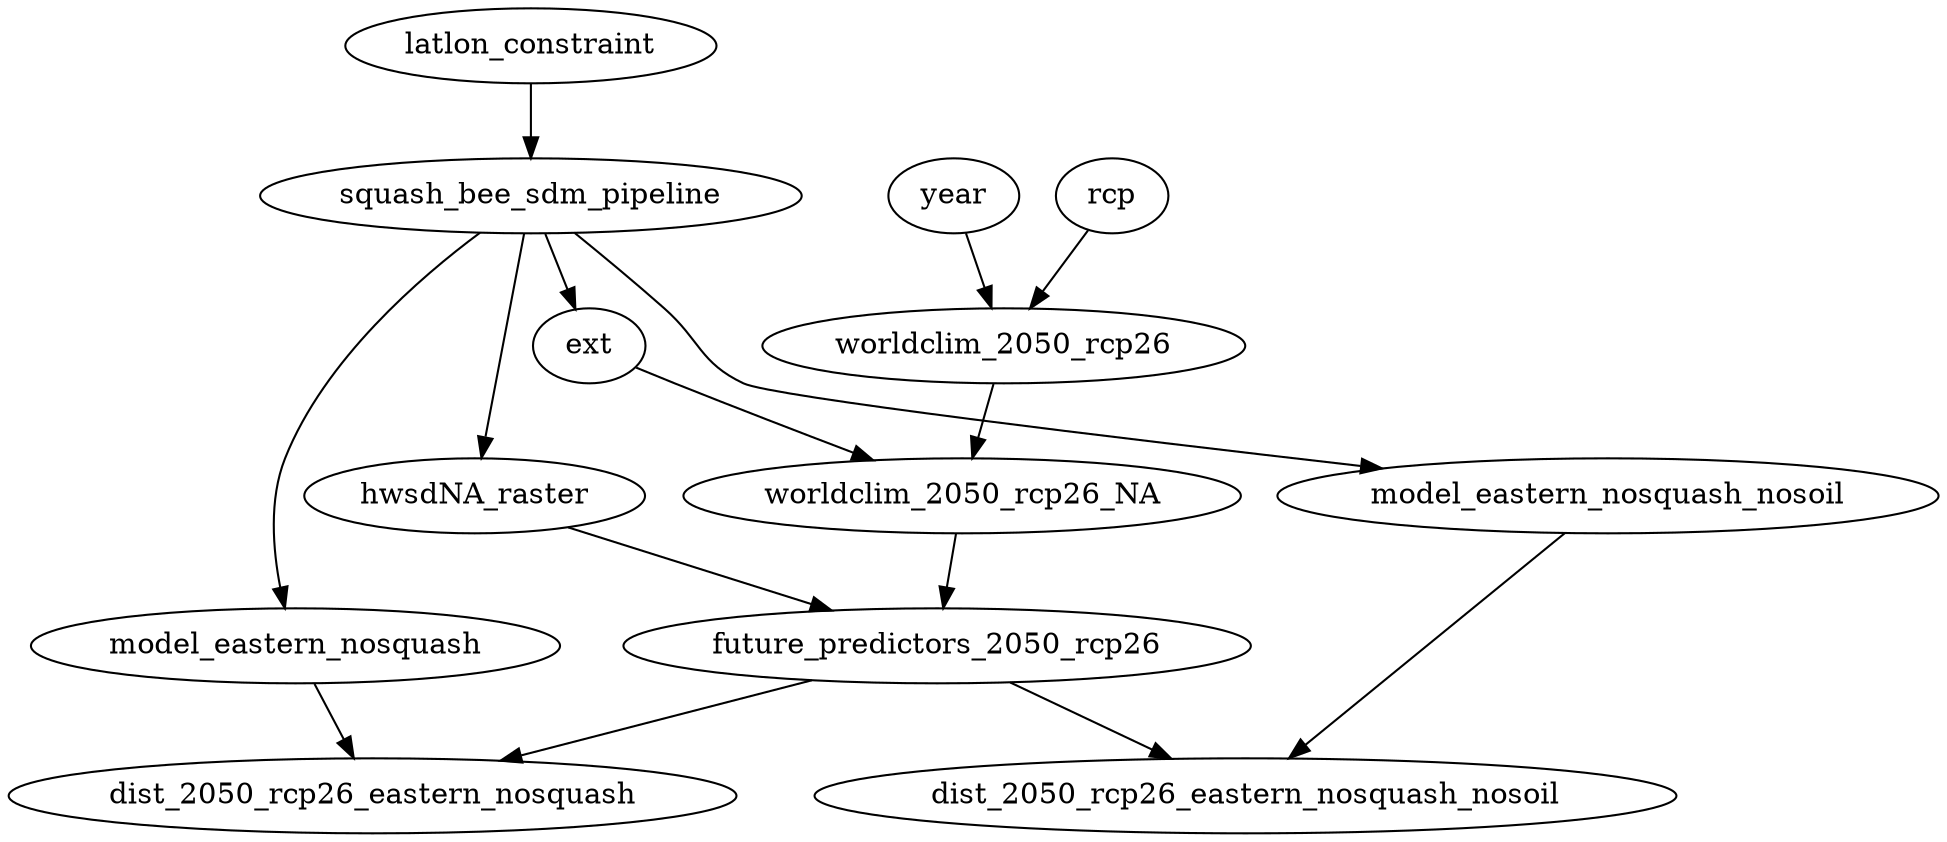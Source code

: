 ## run BIOCLIM with squash bee data
#getlatlon <- function(occurrence_data) {
#  lon = unlist(lapply(occurrence_data[,"decimalLongitude"], as.numeric))
#  lat = unlist(lapply(occurrence_data[,"decimalLatitude"], as.numeric))
#  latlon = cbind(lon,lat)
#  colnames(latlon) <- c("lon","lat")
#  return(as.data.frame(latlon))
#}
#getdates <- function(occurrence_data) {
#  dates_str = lapply(occurrence_data[,"eventDate"], as.character)
#  codes <- dates_str 
#  dates <- t(sapply(codes,substring,first=c(1,6,9),last=c(4,7,10)))
#  colnames(dates) <- c("year","month","day")
#  return(as.data.frame(dates,stringsAsFactors=FALSE))
#}
#great_circle_distance <- function(latlon1,latlon2,r) {
#    phi1 <- latlon1['lat']*pi/180
#    lam1 <- latlon1['lon']*pi/180
#    phi2 <- latlon2['lat']*pi/180
#    lam2 <- latlon2['lon']*pi/180
#    r*atan(sqrt((cos(phi2)*sin(abs(lam2-lam1)))^2+(cos(phi1)*sin(phi2)-sin(phi1)*cos(phi2)*cos(abs(lam2-lam1)))^2)/(sin(phi1)*sin(phi2)+cos(phi1)*cos(phi2)*cos(abs(lam2-lam1))))
#    #r*acos(sin(phi1)*sin(phi2)+cos(phi1)*cos(phi2)*cos(abs(lam2-lam1)))
#}
#sparsify <- function(latlon, delta) {
#    latlon_sparse <- data.frame(lon=c(),lat=c())
#    for (i in 1:nrow(latlon)) {
#        if (nrow(latlon_sparse)>0) {
#            if (all(apply(latlon_sparse,1,function(x) great_circle_distance(x, latlon[i,],6371)>delta))) {
#                latlon_sparse <- rbind(latlon_sparse, data.frame(lon=latlon[i,'lon'],lat=latlon[i,'lat']))
#            }
#        } else {
#            latlon_sparse <- rbind(latlon_sparse, data.frame(lon=latlon[i,'lon'],lat=latlon[i,'lat']))
#        }
#    }
#    latlon_sparse
#}
#library(rgbif)
#library(dismo)
#library(raster)
#library(rbison)
#pipeline_dir <- "/home/cld/dotpipeR/dot/"
#getSoilComp <- function(soilData,pt) {
#  i <- which(sapply(1:length(soilData$spatial),function(i) gContains(soilData$spatial[i,],pt)))
#  soilData$comp[with(soilData$comp,MUKEY==soilData$spatial[i,]$MUKEY),2]
#}
#rename_obj <- function(obj, new_names) {
#  names(obj) <- new_names
#  return(obj)
#}
digraph squash_bee_sdm_predictions_2050_rcp26 {
    latlon_constraint [expression="expression(TRUE)"]

    latlon_constraint -> squash_bee_sdm_pipeline 
    squash_bee_sdm_pipeline [expression="eval.Pipeline(read.Pipeline(paste0(pipeline_dir,'squash_bee_sdm.dot')),cachedir=cachedir, latlon_constraint=latlon_constraint)"]

    squash_bee_sdm_pipeline -> ext 
    ext [expression="squash_bee_sdm_pipeline['ext']"]

    squash_bee_sdm_pipeline -> hwsdNA_raster 
    hwsdNA_raster [expression="squash_bee_sdm_pipeline['hwsdNA_raster']"]

    squash_bee_sdm_pipeline -> model_eastern_nosquash_nosoil 
    model_eastern_nosquash_nosoil [expression="squash_bee_sdm_pipeline['model_eastern_nosquash_nosoil']"]

//    squash_bee_sdm_pipeline -> model_eastern_nosoil 
//    model_eastern_nosoil [expression="squash_bee_sdm_pipeline['model_eastern_nosoil']"]

    squash_bee_sdm_pipeline -> model_eastern_nosquash 
    model_eastern_nosquash [expression="squash_bee_sdm_pipeline['model_eastern_nosquash']"]

    rcp -> worldclim_2050_rcp26
    year -> worldclim_2050_rcp26
    worldclim_2050_rcp26 [expression="rename_obj(getData(name='CMIP5',var='bio',res=10, model='BC', rcp=rcp, year=year), paste0('bio',c(1:19)))"]

    worldclim_2050_rcp26 -> worldclim_2050_rcp26_NA [name=x]
    ext -> worldclim_2050_rcp26_NA
    worldclim_2050_rcp26_NA [function=crop,y=ext]

    worldclim_2050_rcp26_NA -> future_predictors_2050_rcp26
    hwsdNA_raster -> future_predictors_2050_rcp26
//    future_predictors_2050_rcp26 [function=identity];
    future_predictors_2050_rcp26 [expression="stack(worldclim_2050_rcp26_NA,hwsdNA_raster)"];

    future_predictors_2050_rcp26 -> dist_2050_rcp26_eastern_nosquash_nosoil [name=object]
    model_eastern_nosquash_nosoil -> dist_2050_rcp26_eastern_nosquash_nosoil [name=model];
    dist_2050_rcp26_eastern_nosquash_nosoil [function=predict, progress="''"];

    future_predictors_2050_rcp26 -> dist_2050_rcp26_eastern_nosquash [name=object]
    model_eastern_nosquash -> dist_2050_rcp26_eastern_nosquash [name=model];
    dist_2050_rcp26_eastern_nosquash [function=predict, progress="''"];

//    future_predictors_2050_rcp26 -> dist_2050_rcp26_eastern_nosoil [name=object]
//    model_eastern_nosoil -> dist_2050_rcp26_eastern_nosoil [name=model];
//    dist_2050_rcp26_eastern_nosoil [function=predict, progress="''"];
}

